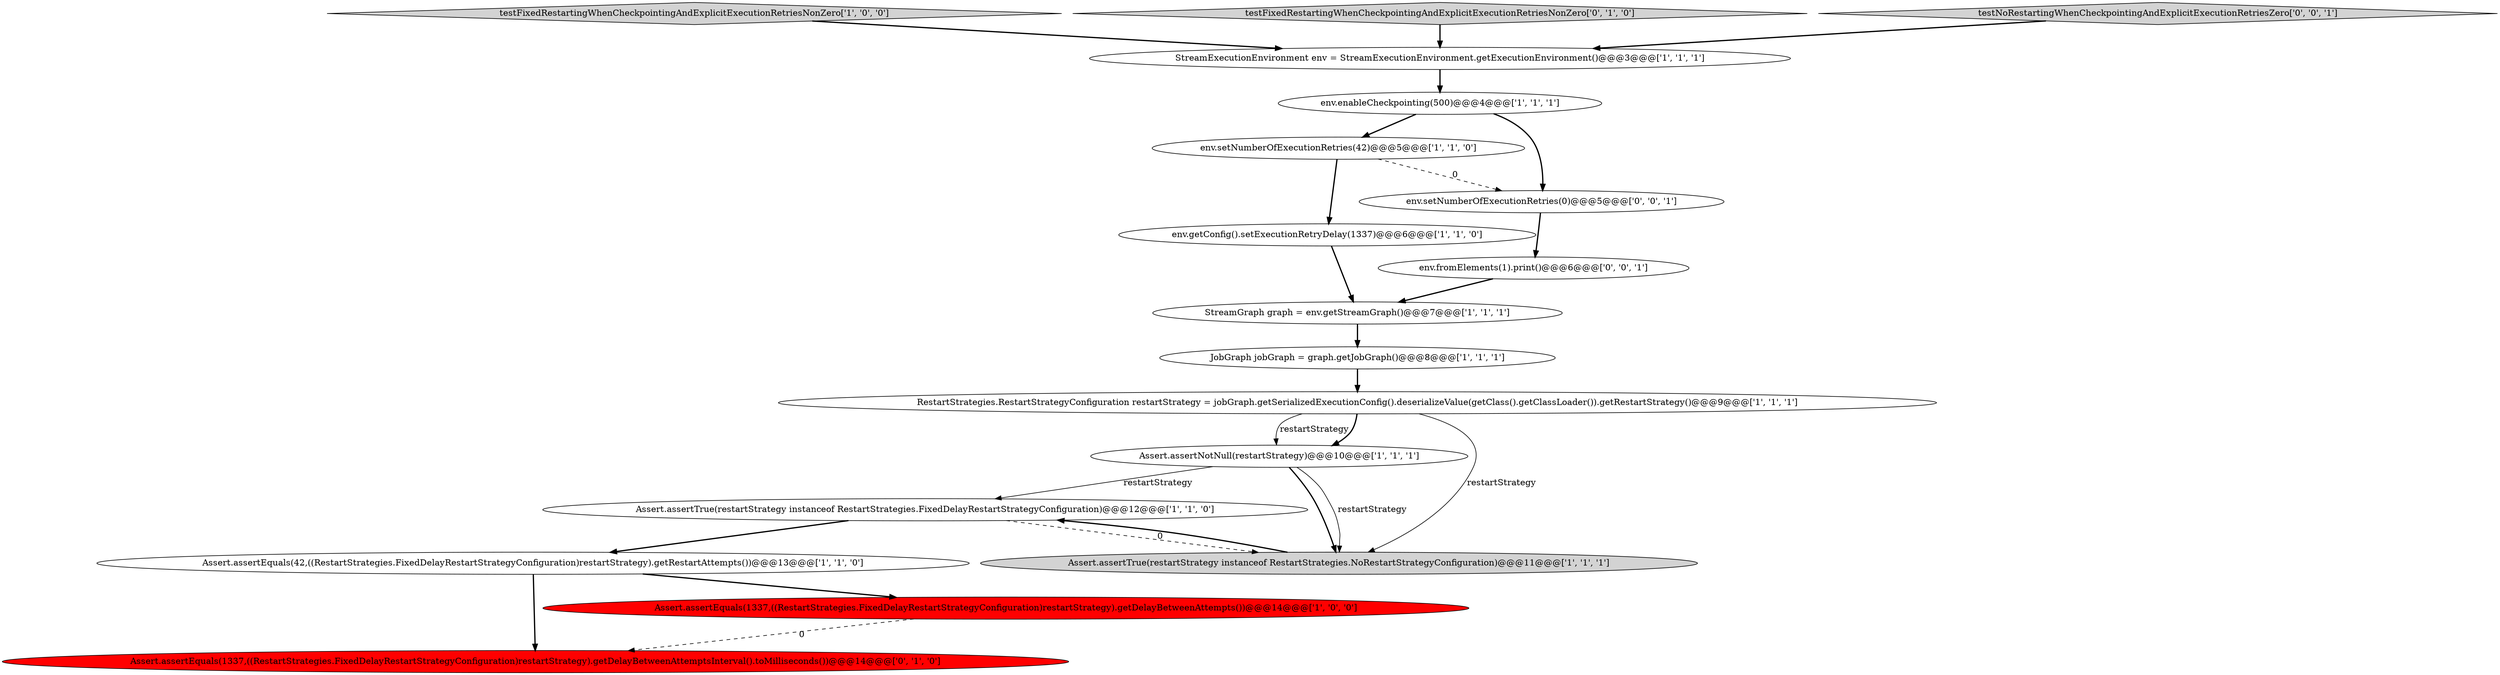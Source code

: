 digraph {
3 [style = filled, label = "env.getConfig().setExecutionRetryDelay(1337)@@@6@@@['1', '1', '0']", fillcolor = white, shape = ellipse image = "AAA0AAABBB1BBB"];
4 [style = filled, label = "testFixedRestartingWhenCheckpointingAndExplicitExecutionRetriesNonZero['1', '0', '0']", fillcolor = lightgray, shape = diamond image = "AAA0AAABBB1BBB"];
7 [style = filled, label = "env.setNumberOfExecutionRetries(42)@@@5@@@['1', '1', '0']", fillcolor = white, shape = ellipse image = "AAA0AAABBB1BBB"];
6 [style = filled, label = "JobGraph jobGraph = graph.getJobGraph()@@@8@@@['1', '1', '1']", fillcolor = white, shape = ellipse image = "AAA0AAABBB1BBB"];
9 [style = filled, label = "Assert.assertEquals(42,((RestartStrategies.FixedDelayRestartStrategyConfiguration)restartStrategy).getRestartAttempts())@@@13@@@['1', '1', '0']", fillcolor = white, shape = ellipse image = "AAA0AAABBB1BBB"];
0 [style = filled, label = "RestartStrategies.RestartStrategyConfiguration restartStrategy = jobGraph.getSerializedExecutionConfig().deserializeValue(getClass().getClassLoader()).getRestartStrategy()@@@9@@@['1', '1', '1']", fillcolor = white, shape = ellipse image = "AAA0AAABBB1BBB"];
8 [style = filled, label = "Assert.assertNotNull(restartStrategy)@@@10@@@['1', '1', '1']", fillcolor = white, shape = ellipse image = "AAA0AAABBB1BBB"];
15 [style = filled, label = "env.setNumberOfExecutionRetries(0)@@@5@@@['0', '0', '1']", fillcolor = white, shape = ellipse image = "AAA0AAABBB3BBB"];
5 [style = filled, label = "env.enableCheckpointing(500)@@@4@@@['1', '1', '1']", fillcolor = white, shape = ellipse image = "AAA0AAABBB1BBB"];
12 [style = filled, label = "StreamExecutionEnvironment env = StreamExecutionEnvironment.getExecutionEnvironment()@@@3@@@['1', '1', '1']", fillcolor = white, shape = ellipse image = "AAA0AAABBB1BBB"];
17 [style = filled, label = "env.fromElements(1).print()@@@6@@@['0', '0', '1']", fillcolor = white, shape = ellipse image = "AAA0AAABBB3BBB"];
13 [style = filled, label = "testFixedRestartingWhenCheckpointingAndExplicitExecutionRetriesNonZero['0', '1', '0']", fillcolor = lightgray, shape = diamond image = "AAA0AAABBB2BBB"];
11 [style = filled, label = "Assert.assertTrue(restartStrategy instanceof RestartStrategies.FixedDelayRestartStrategyConfiguration)@@@12@@@['1', '1', '0']", fillcolor = white, shape = ellipse image = "AAA0AAABBB1BBB"];
14 [style = filled, label = "Assert.assertEquals(1337,((RestartStrategies.FixedDelayRestartStrategyConfiguration)restartStrategy).getDelayBetweenAttemptsInterval().toMilliseconds())@@@14@@@['0', '1', '0']", fillcolor = red, shape = ellipse image = "AAA1AAABBB2BBB"];
16 [style = filled, label = "testNoRestartingWhenCheckpointingAndExplicitExecutionRetriesZero['0', '0', '1']", fillcolor = lightgray, shape = diamond image = "AAA0AAABBB3BBB"];
10 [style = filled, label = "Assert.assertTrue(restartStrategy instanceof RestartStrategies.NoRestartStrategyConfiguration)@@@11@@@['1', '1', '1']", fillcolor = lightgray, shape = ellipse image = "AAA0AAABBB1BBB"];
2 [style = filled, label = "Assert.assertEquals(1337,((RestartStrategies.FixedDelayRestartStrategyConfiguration)restartStrategy).getDelayBetweenAttempts())@@@14@@@['1', '0', '0']", fillcolor = red, shape = ellipse image = "AAA1AAABBB1BBB"];
1 [style = filled, label = "StreamGraph graph = env.getStreamGraph()@@@7@@@['1', '1', '1']", fillcolor = white, shape = ellipse image = "AAA0AAABBB1BBB"];
11->10 [style = dashed, label="0"];
8->10 [style = bold, label=""];
0->10 [style = solid, label="restartStrategy"];
12->5 [style = bold, label=""];
17->1 [style = bold, label=""];
3->1 [style = bold, label=""];
9->2 [style = bold, label=""];
5->15 [style = bold, label=""];
6->0 [style = bold, label=""];
11->9 [style = bold, label=""];
0->8 [style = solid, label="restartStrategy"];
7->3 [style = bold, label=""];
15->17 [style = bold, label=""];
1->6 [style = bold, label=""];
13->12 [style = bold, label=""];
2->14 [style = dashed, label="0"];
0->8 [style = bold, label=""];
9->14 [style = bold, label=""];
7->15 [style = dashed, label="0"];
4->12 [style = bold, label=""];
5->7 [style = bold, label=""];
8->10 [style = solid, label="restartStrategy"];
16->12 [style = bold, label=""];
8->11 [style = solid, label="restartStrategy"];
10->11 [style = bold, label=""];
}

